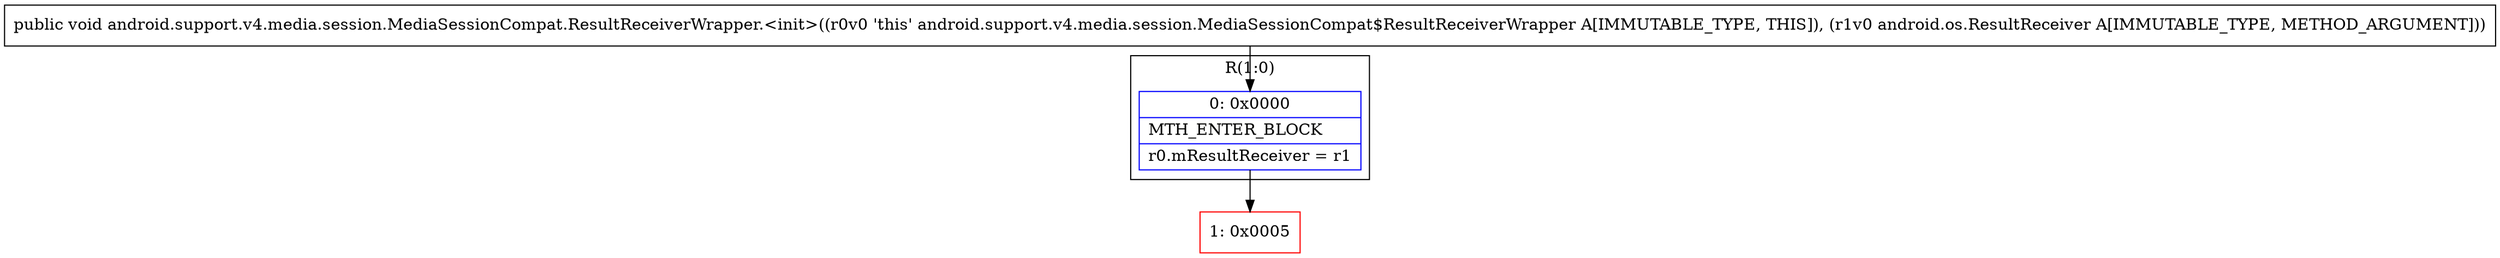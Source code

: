 digraph "CFG forandroid.support.v4.media.session.MediaSessionCompat.ResultReceiverWrapper.\<init\>(Landroid\/os\/ResultReceiver;)V" {
subgraph cluster_Region_353136517 {
label = "R(1:0)";
node [shape=record,color=blue];
Node_0 [shape=record,label="{0\:\ 0x0000|MTH_ENTER_BLOCK\l|r0.mResultReceiver = r1\l}"];
}
Node_1 [shape=record,color=red,label="{1\:\ 0x0005}"];
MethodNode[shape=record,label="{public void android.support.v4.media.session.MediaSessionCompat.ResultReceiverWrapper.\<init\>((r0v0 'this' android.support.v4.media.session.MediaSessionCompat$ResultReceiverWrapper A[IMMUTABLE_TYPE, THIS]), (r1v0 android.os.ResultReceiver A[IMMUTABLE_TYPE, METHOD_ARGUMENT])) }"];
MethodNode -> Node_0;
Node_0 -> Node_1;
}


